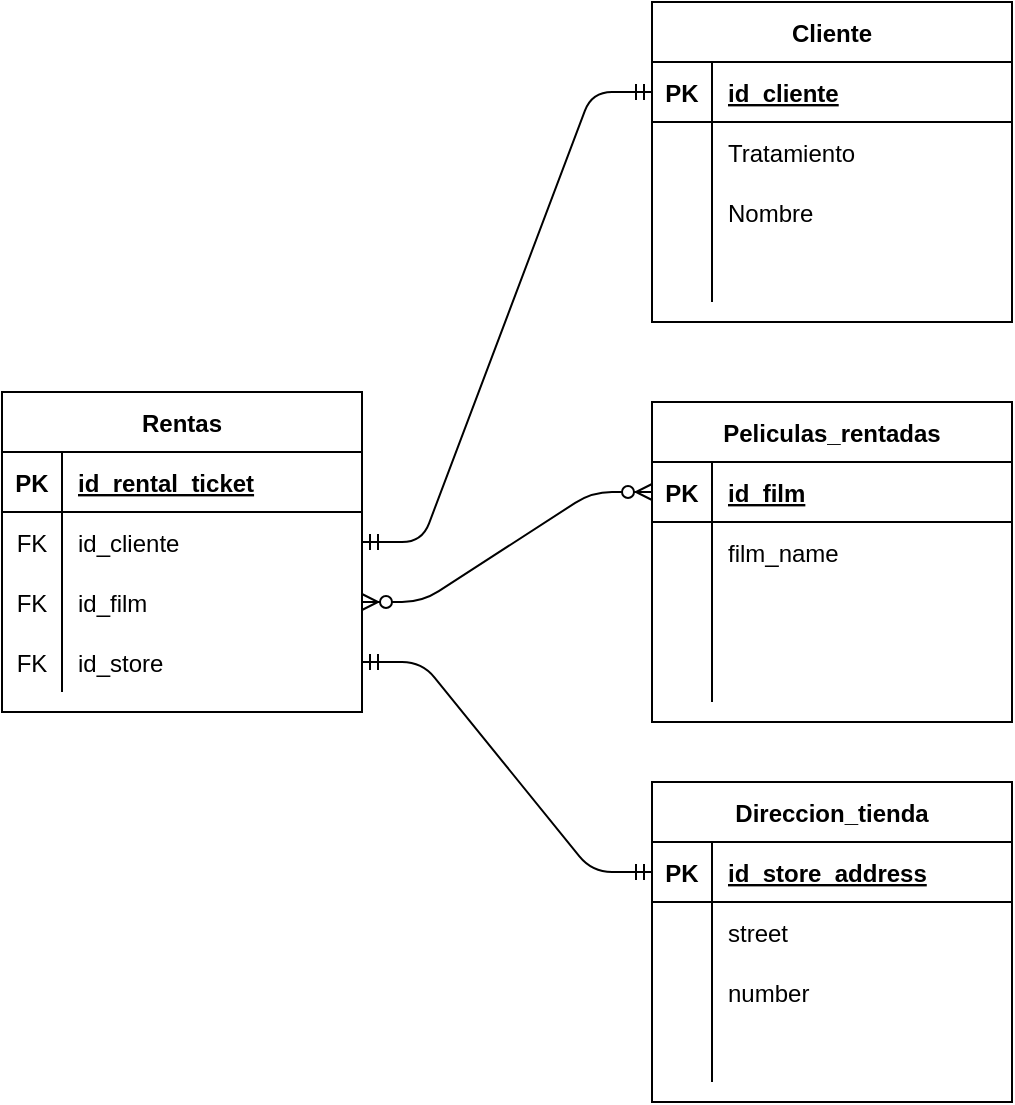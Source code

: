 <mxfile version="14.4.3" type="github" pages="2"><diagram id="NEgRuuoM1UhQb9E4R-l9" name="Page-1"><mxGraphModel dx="1296" dy="644" grid="1" gridSize="10" guides="1" tooltips="1" connect="1" arrows="1" fold="1" page="1" pageScale="1" pageWidth="850" pageHeight="1100" math="0" shadow="0"><root><mxCell id="0"/><mxCell id="1" parent="0"/><mxCell id="8-JknINteSQ402hzHEv4-1" value="Peliculas_rentadas" style="shape=table;startSize=30;container=1;collapsible=1;childLayout=tableLayout;fixedRows=1;rowLines=0;fontStyle=1;align=center;resizeLast=1;" vertex="1" parent="1"><mxGeometry x="570" y="245" width="180" height="160" as="geometry"/></mxCell><mxCell id="8-JknINteSQ402hzHEv4-2" value="" style="shape=partialRectangle;collapsible=0;dropTarget=0;pointerEvents=0;fillColor=none;top=0;left=0;bottom=1;right=0;points=[[0,0.5],[1,0.5]];portConstraint=eastwest;" vertex="1" parent="8-JknINteSQ402hzHEv4-1"><mxGeometry y="30" width="180" height="30" as="geometry"/></mxCell><mxCell id="8-JknINteSQ402hzHEv4-3" value="PK" style="shape=partialRectangle;connectable=0;fillColor=none;top=0;left=0;bottom=0;right=0;fontStyle=1;overflow=hidden;" vertex="1" parent="8-JknINteSQ402hzHEv4-2"><mxGeometry width="30" height="30" as="geometry"/></mxCell><mxCell id="8-JknINteSQ402hzHEv4-4" value="id_film" style="shape=partialRectangle;connectable=0;fillColor=none;top=0;left=0;bottom=0;right=0;align=left;spacingLeft=6;fontStyle=5;overflow=hidden;" vertex="1" parent="8-JknINteSQ402hzHEv4-2"><mxGeometry x="30" width="150" height="30" as="geometry"/></mxCell><mxCell id="8-JknINteSQ402hzHEv4-5" value="" style="shape=partialRectangle;collapsible=0;dropTarget=0;pointerEvents=0;fillColor=none;top=0;left=0;bottom=0;right=0;points=[[0,0.5],[1,0.5]];portConstraint=eastwest;" vertex="1" parent="8-JknINteSQ402hzHEv4-1"><mxGeometry y="60" width="180" height="30" as="geometry"/></mxCell><mxCell id="8-JknINteSQ402hzHEv4-6" value="" style="shape=partialRectangle;connectable=0;fillColor=none;top=0;left=0;bottom=0;right=0;editable=1;overflow=hidden;" vertex="1" parent="8-JknINteSQ402hzHEv4-5"><mxGeometry width="30" height="30" as="geometry"/></mxCell><mxCell id="8-JknINteSQ402hzHEv4-7" value="film_name" style="shape=partialRectangle;connectable=0;fillColor=none;top=0;left=0;bottom=0;right=0;align=left;spacingLeft=6;overflow=hidden;" vertex="1" parent="8-JknINteSQ402hzHEv4-5"><mxGeometry x="30" width="150" height="30" as="geometry"/></mxCell><mxCell id="8-JknINteSQ402hzHEv4-8" value="" style="shape=partialRectangle;collapsible=0;dropTarget=0;pointerEvents=0;fillColor=none;top=0;left=0;bottom=0;right=0;points=[[0,0.5],[1,0.5]];portConstraint=eastwest;" vertex="1" parent="8-JknINteSQ402hzHEv4-1"><mxGeometry y="90" width="180" height="30" as="geometry"/></mxCell><mxCell id="8-JknINteSQ402hzHEv4-9" value="" style="shape=partialRectangle;connectable=0;fillColor=none;top=0;left=0;bottom=0;right=0;editable=1;overflow=hidden;" vertex="1" parent="8-JknINteSQ402hzHEv4-8"><mxGeometry width="30" height="30" as="geometry"/></mxCell><mxCell id="8-JknINteSQ402hzHEv4-10" value="" style="shape=partialRectangle;connectable=0;fillColor=none;top=0;left=0;bottom=0;right=0;align=left;spacingLeft=6;overflow=hidden;" vertex="1" parent="8-JknINteSQ402hzHEv4-8"><mxGeometry x="30" width="150" height="30" as="geometry"/></mxCell><mxCell id="8-JknINteSQ402hzHEv4-11" value="" style="shape=partialRectangle;collapsible=0;dropTarget=0;pointerEvents=0;fillColor=none;top=0;left=0;bottom=0;right=0;points=[[0,0.5],[1,0.5]];portConstraint=eastwest;" vertex="1" parent="8-JknINteSQ402hzHEv4-1"><mxGeometry y="120" width="180" height="30" as="geometry"/></mxCell><mxCell id="8-JknINteSQ402hzHEv4-12" value="" style="shape=partialRectangle;connectable=0;fillColor=none;top=0;left=0;bottom=0;right=0;editable=1;overflow=hidden;" vertex="1" parent="8-JknINteSQ402hzHEv4-11"><mxGeometry width="30" height="30" as="geometry"/></mxCell><mxCell id="8-JknINteSQ402hzHEv4-13" value="" style="shape=partialRectangle;connectable=0;fillColor=none;top=0;left=0;bottom=0;right=0;align=left;spacingLeft=6;overflow=hidden;" vertex="1" parent="8-JknINteSQ402hzHEv4-11"><mxGeometry x="30" width="150" height="30" as="geometry"/></mxCell><mxCell id="8-JknINteSQ402hzHEv4-14" value="Direccion_tienda" style="shape=table;startSize=30;container=1;collapsible=1;childLayout=tableLayout;fixedRows=1;rowLines=0;fontStyle=1;align=center;resizeLast=1;" vertex="1" parent="1"><mxGeometry x="570" y="435" width="180" height="160" as="geometry"/></mxCell><mxCell id="8-JknINteSQ402hzHEv4-15" value="" style="shape=partialRectangle;collapsible=0;dropTarget=0;pointerEvents=0;fillColor=none;top=0;left=0;bottom=1;right=0;points=[[0,0.5],[1,0.5]];portConstraint=eastwest;" vertex="1" parent="8-JknINteSQ402hzHEv4-14"><mxGeometry y="30" width="180" height="30" as="geometry"/></mxCell><mxCell id="8-JknINteSQ402hzHEv4-16" value="PK" style="shape=partialRectangle;connectable=0;fillColor=none;top=0;left=0;bottom=0;right=0;fontStyle=1;overflow=hidden;" vertex="1" parent="8-JknINteSQ402hzHEv4-15"><mxGeometry width="30" height="30" as="geometry"/></mxCell><mxCell id="8-JknINteSQ402hzHEv4-17" value="id_store_address" style="shape=partialRectangle;connectable=0;fillColor=none;top=0;left=0;bottom=0;right=0;align=left;spacingLeft=6;fontStyle=5;overflow=hidden;" vertex="1" parent="8-JknINteSQ402hzHEv4-15"><mxGeometry x="30" width="150" height="30" as="geometry"/></mxCell><mxCell id="8-JknINteSQ402hzHEv4-18" value="" style="shape=partialRectangle;collapsible=0;dropTarget=0;pointerEvents=0;fillColor=none;top=0;left=0;bottom=0;right=0;points=[[0,0.5],[1,0.5]];portConstraint=eastwest;" vertex="1" parent="8-JknINteSQ402hzHEv4-14"><mxGeometry y="60" width="180" height="30" as="geometry"/></mxCell><mxCell id="8-JknINteSQ402hzHEv4-19" value="" style="shape=partialRectangle;connectable=0;fillColor=none;top=0;left=0;bottom=0;right=0;editable=1;overflow=hidden;" vertex="1" parent="8-JknINteSQ402hzHEv4-18"><mxGeometry width="30" height="30" as="geometry"/></mxCell><mxCell id="8-JknINteSQ402hzHEv4-20" value="street" style="shape=partialRectangle;connectable=0;fillColor=none;top=0;left=0;bottom=0;right=0;align=left;spacingLeft=6;overflow=hidden;" vertex="1" parent="8-JknINteSQ402hzHEv4-18"><mxGeometry x="30" width="150" height="30" as="geometry"/></mxCell><mxCell id="8-JknINteSQ402hzHEv4-21" value="" style="shape=partialRectangle;collapsible=0;dropTarget=0;pointerEvents=0;fillColor=none;top=0;left=0;bottom=0;right=0;points=[[0,0.5],[1,0.5]];portConstraint=eastwest;" vertex="1" parent="8-JknINteSQ402hzHEv4-14"><mxGeometry y="90" width="180" height="30" as="geometry"/></mxCell><mxCell id="8-JknINteSQ402hzHEv4-22" value="" style="shape=partialRectangle;connectable=0;fillColor=none;top=0;left=0;bottom=0;right=0;editable=1;overflow=hidden;" vertex="1" parent="8-JknINteSQ402hzHEv4-21"><mxGeometry width="30" height="30" as="geometry"/></mxCell><mxCell id="8-JknINteSQ402hzHEv4-23" value="number" style="shape=partialRectangle;connectable=0;fillColor=none;top=0;left=0;bottom=0;right=0;align=left;spacingLeft=6;overflow=hidden;" vertex="1" parent="8-JknINteSQ402hzHEv4-21"><mxGeometry x="30" width="150" height="30" as="geometry"/></mxCell><mxCell id="8-JknINteSQ402hzHEv4-24" value="" style="shape=partialRectangle;collapsible=0;dropTarget=0;pointerEvents=0;fillColor=none;top=0;left=0;bottom=0;right=0;points=[[0,0.5],[1,0.5]];portConstraint=eastwest;" vertex="1" parent="8-JknINteSQ402hzHEv4-14"><mxGeometry y="120" width="180" height="30" as="geometry"/></mxCell><mxCell id="8-JknINteSQ402hzHEv4-25" value="" style="shape=partialRectangle;connectable=0;fillColor=none;top=0;left=0;bottom=0;right=0;editable=1;overflow=hidden;" vertex="1" parent="8-JknINteSQ402hzHEv4-24"><mxGeometry width="30" height="30" as="geometry"/></mxCell><mxCell id="8-JknINteSQ402hzHEv4-26" value="" style="shape=partialRectangle;connectable=0;fillColor=none;top=0;left=0;bottom=0;right=0;align=left;spacingLeft=6;overflow=hidden;" vertex="1" parent="8-JknINteSQ402hzHEv4-24"><mxGeometry x="30" width="150" height="30" as="geometry"/></mxCell><mxCell id="8-JknINteSQ402hzHEv4-27" value="Cliente" style="shape=table;startSize=30;container=1;collapsible=1;childLayout=tableLayout;fixedRows=1;rowLines=0;fontStyle=1;align=center;resizeLast=1;" vertex="1" parent="1"><mxGeometry x="570" y="45" width="180" height="160" as="geometry"/></mxCell><mxCell id="8-JknINteSQ402hzHEv4-28" value="" style="shape=partialRectangle;collapsible=0;dropTarget=0;pointerEvents=0;fillColor=none;top=0;left=0;bottom=1;right=0;points=[[0,0.5],[1,0.5]];portConstraint=eastwest;" vertex="1" parent="8-JknINteSQ402hzHEv4-27"><mxGeometry y="30" width="180" height="30" as="geometry"/></mxCell><mxCell id="8-JknINteSQ402hzHEv4-29" value="PK" style="shape=partialRectangle;connectable=0;fillColor=none;top=0;left=0;bottom=0;right=0;fontStyle=1;overflow=hidden;" vertex="1" parent="8-JknINteSQ402hzHEv4-28"><mxGeometry width="30" height="30" as="geometry"/></mxCell><mxCell id="8-JknINteSQ402hzHEv4-30" value="id_cliente" style="shape=partialRectangle;connectable=0;fillColor=none;top=0;left=0;bottom=0;right=0;align=left;spacingLeft=6;fontStyle=5;overflow=hidden;" vertex="1" parent="8-JknINteSQ402hzHEv4-28"><mxGeometry x="30" width="150" height="30" as="geometry"/></mxCell><mxCell id="8-JknINteSQ402hzHEv4-31" value="" style="shape=partialRectangle;collapsible=0;dropTarget=0;pointerEvents=0;fillColor=none;top=0;left=0;bottom=0;right=0;points=[[0,0.5],[1,0.5]];portConstraint=eastwest;" vertex="1" parent="8-JknINteSQ402hzHEv4-27"><mxGeometry y="60" width="180" height="30" as="geometry"/></mxCell><mxCell id="8-JknINteSQ402hzHEv4-32" value="" style="shape=partialRectangle;connectable=0;fillColor=none;top=0;left=0;bottom=0;right=0;editable=1;overflow=hidden;" vertex="1" parent="8-JknINteSQ402hzHEv4-31"><mxGeometry width="30" height="30" as="geometry"/></mxCell><mxCell id="8-JknINteSQ402hzHEv4-33" value="Tratamiento" style="shape=partialRectangle;connectable=0;fillColor=none;top=0;left=0;bottom=0;right=0;align=left;spacingLeft=6;overflow=hidden;" vertex="1" parent="8-JknINteSQ402hzHEv4-31"><mxGeometry x="30" width="150" height="30" as="geometry"/></mxCell><mxCell id="8-JknINteSQ402hzHEv4-34" value="" style="shape=partialRectangle;collapsible=0;dropTarget=0;pointerEvents=0;fillColor=none;top=0;left=0;bottom=0;right=0;points=[[0,0.5],[1,0.5]];portConstraint=eastwest;" vertex="1" parent="8-JknINteSQ402hzHEv4-27"><mxGeometry y="90" width="180" height="30" as="geometry"/></mxCell><mxCell id="8-JknINteSQ402hzHEv4-35" value="" style="shape=partialRectangle;connectable=0;fillColor=none;top=0;left=0;bottom=0;right=0;editable=1;overflow=hidden;" vertex="1" parent="8-JknINteSQ402hzHEv4-34"><mxGeometry width="30" height="30" as="geometry"/></mxCell><mxCell id="8-JknINteSQ402hzHEv4-36" value="Nombre" style="shape=partialRectangle;connectable=0;fillColor=none;top=0;left=0;bottom=0;right=0;align=left;spacingLeft=6;overflow=hidden;" vertex="1" parent="8-JknINteSQ402hzHEv4-34"><mxGeometry x="30" width="150" height="30" as="geometry"/></mxCell><mxCell id="8-JknINteSQ402hzHEv4-37" value="" style="shape=partialRectangle;collapsible=0;dropTarget=0;pointerEvents=0;fillColor=none;top=0;left=0;bottom=0;right=0;points=[[0,0.5],[1,0.5]];portConstraint=eastwest;" vertex="1" parent="8-JknINteSQ402hzHEv4-27"><mxGeometry y="120" width="180" height="30" as="geometry"/></mxCell><mxCell id="8-JknINteSQ402hzHEv4-38" value="" style="shape=partialRectangle;connectable=0;fillColor=none;top=0;left=0;bottom=0;right=0;editable=1;overflow=hidden;" vertex="1" parent="8-JknINteSQ402hzHEv4-37"><mxGeometry width="30" height="30" as="geometry"/></mxCell><mxCell id="8-JknINteSQ402hzHEv4-39" value="" style="shape=partialRectangle;connectable=0;fillColor=none;top=0;left=0;bottom=0;right=0;align=left;spacingLeft=6;overflow=hidden;" vertex="1" parent="8-JknINteSQ402hzHEv4-37"><mxGeometry x="30" width="150" height="30" as="geometry"/></mxCell><mxCell id="8-JknINteSQ402hzHEv4-40" value="Rentas" style="shape=table;startSize=30;container=1;collapsible=1;childLayout=tableLayout;fixedRows=1;rowLines=0;fontStyle=1;align=center;resizeLast=1;" vertex="1" parent="1"><mxGeometry x="245" y="240" width="180" height="160" as="geometry"/></mxCell><mxCell id="8-JknINteSQ402hzHEv4-41" value="" style="shape=partialRectangle;collapsible=0;dropTarget=0;pointerEvents=0;fillColor=none;top=0;left=0;bottom=1;right=0;points=[[0,0.5],[1,0.5]];portConstraint=eastwest;" vertex="1" parent="8-JknINteSQ402hzHEv4-40"><mxGeometry y="30" width="180" height="30" as="geometry"/></mxCell><mxCell id="8-JknINteSQ402hzHEv4-42" value="PK" style="shape=partialRectangle;connectable=0;fillColor=none;top=0;left=0;bottom=0;right=0;fontStyle=1;overflow=hidden;" vertex="1" parent="8-JknINteSQ402hzHEv4-41"><mxGeometry width="30" height="30" as="geometry"/></mxCell><mxCell id="8-JknINteSQ402hzHEv4-43" value="id_rental_ticket" style="shape=partialRectangle;connectable=0;fillColor=none;top=0;left=0;bottom=0;right=0;align=left;spacingLeft=6;fontStyle=5;overflow=hidden;" vertex="1" parent="8-JknINteSQ402hzHEv4-41"><mxGeometry x="30" width="150" height="30" as="geometry"/></mxCell><mxCell id="8-JknINteSQ402hzHEv4-44" value="" style="shape=partialRectangle;collapsible=0;dropTarget=0;pointerEvents=0;fillColor=none;top=0;left=0;bottom=0;right=0;points=[[0,0.5],[1,0.5]];portConstraint=eastwest;" vertex="1" parent="8-JknINteSQ402hzHEv4-40"><mxGeometry y="60" width="180" height="30" as="geometry"/></mxCell><mxCell id="8-JknINteSQ402hzHEv4-45" value="FK" style="shape=partialRectangle;connectable=0;fillColor=none;top=0;left=0;bottom=0;right=0;editable=1;overflow=hidden;" vertex="1" parent="8-JknINteSQ402hzHEv4-44"><mxGeometry width="30" height="30" as="geometry"/></mxCell><mxCell id="8-JknINteSQ402hzHEv4-46" value="id_cliente" style="shape=partialRectangle;connectable=0;fillColor=none;top=0;left=0;bottom=0;right=0;align=left;spacingLeft=6;overflow=hidden;" vertex="1" parent="8-JknINteSQ402hzHEv4-44"><mxGeometry x="30" width="150" height="30" as="geometry"/></mxCell><mxCell id="8-JknINteSQ402hzHEv4-47" value="" style="shape=partialRectangle;collapsible=0;dropTarget=0;pointerEvents=0;fillColor=none;top=0;left=0;bottom=0;right=0;points=[[0,0.5],[1,0.5]];portConstraint=eastwest;" vertex="1" parent="8-JknINteSQ402hzHEv4-40"><mxGeometry y="90" width="180" height="30" as="geometry"/></mxCell><mxCell id="8-JknINteSQ402hzHEv4-48" value="FK" style="shape=partialRectangle;connectable=0;fillColor=none;top=0;left=0;bottom=0;right=0;editable=1;overflow=hidden;" vertex="1" parent="8-JknINteSQ402hzHEv4-47"><mxGeometry width="30" height="30" as="geometry"/></mxCell><mxCell id="8-JknINteSQ402hzHEv4-49" value="id_film" style="shape=partialRectangle;connectable=0;fillColor=none;top=0;left=0;bottom=0;right=0;align=left;spacingLeft=6;overflow=hidden;" vertex="1" parent="8-JknINteSQ402hzHEv4-47"><mxGeometry x="30" width="150" height="30" as="geometry"/></mxCell><mxCell id="8-JknINteSQ402hzHEv4-50" value="" style="shape=partialRectangle;collapsible=0;dropTarget=0;pointerEvents=0;fillColor=none;top=0;left=0;bottom=0;right=0;points=[[0,0.5],[1,0.5]];portConstraint=eastwest;" vertex="1" parent="8-JknINteSQ402hzHEv4-40"><mxGeometry y="120" width="180" height="30" as="geometry"/></mxCell><mxCell id="8-JknINteSQ402hzHEv4-51" value="FK" style="shape=partialRectangle;connectable=0;fillColor=none;top=0;left=0;bottom=0;right=0;editable=1;overflow=hidden;" vertex="1" parent="8-JknINteSQ402hzHEv4-50"><mxGeometry width="30" height="30" as="geometry"/></mxCell><mxCell id="8-JknINteSQ402hzHEv4-52" value="id_store" style="shape=partialRectangle;connectable=0;fillColor=none;top=0;left=0;bottom=0;right=0;align=left;spacingLeft=6;overflow=hidden;" vertex="1" parent="8-JknINteSQ402hzHEv4-50"><mxGeometry x="30" width="150" height="30" as="geometry"/></mxCell><mxCell id="8-JknINteSQ402hzHEv4-53" value="" style="edgeStyle=entityRelationEdgeStyle;fontSize=12;html=1;endArrow=ERmandOne;startArrow=ERmandOne;entryX=0;entryY=0.5;entryDx=0;entryDy=0;exitX=1;exitY=0.5;exitDx=0;exitDy=0;" edge="1" parent="1" source="8-JknINteSQ402hzHEv4-44" target="8-JknINteSQ402hzHEv4-28"><mxGeometry width="100" height="100" relative="1" as="geometry"><mxPoint x="460" y="400" as="sourcePoint"/><mxPoint x="560" y="300" as="targetPoint"/></mxGeometry></mxCell><mxCell id="8-JknINteSQ402hzHEv4-54" value="" style="edgeStyle=entityRelationEdgeStyle;fontSize=12;html=1;endArrow=ERzeroToMany;endFill=1;startArrow=ERzeroToMany;entryX=0;entryY=0.5;entryDx=0;entryDy=0;exitX=1;exitY=0.5;exitDx=0;exitDy=0;" edge="1" parent="1" source="8-JknINteSQ402hzHEv4-47" target="8-JknINteSQ402hzHEv4-2"><mxGeometry width="100" height="100" relative="1" as="geometry"><mxPoint x="460" y="400" as="sourcePoint"/><mxPoint x="560" y="300" as="targetPoint"/></mxGeometry></mxCell><mxCell id="8-JknINteSQ402hzHEv4-55" value="" style="edgeStyle=entityRelationEdgeStyle;fontSize=12;html=1;endArrow=ERmandOne;startArrow=ERmandOne;entryX=0;entryY=0.5;entryDx=0;entryDy=0;exitX=1;exitY=0.5;exitDx=0;exitDy=0;" edge="1" parent="1" source="8-JknINteSQ402hzHEv4-50" target="8-JknINteSQ402hzHEv4-15"><mxGeometry width="100" height="100" relative="1" as="geometry"><mxPoint x="460" y="400" as="sourcePoint"/><mxPoint x="560" y="300" as="targetPoint"/></mxGeometry></mxCell></root></mxGraphModel></diagram><diagram id="TUlr3EMmC8V29X5rCPql" name="Page-2"><mxGraphModel dx="1296" dy="644" grid="1" gridSize="10" guides="1" tooltips="1" connect="1" arrows="1" fold="1" page="1" pageScale="1" pageWidth="850" pageHeight="1100" math="0" shadow="0"><root><mxCell id="da1GRRpc4NBCvOBpt8IP-0"/><mxCell id="da1GRRpc4NBCvOBpt8IP-1" parent="da1GRRpc4NBCvOBpt8IP-0"/><mxCell id="da1GRRpc4NBCvOBpt8IP-2" value="CITAS" style="shape=table;startSize=30;container=1;collapsible=1;childLayout=tableLayout;fixedRows=1;rowLines=0;fontStyle=1;align=center;resizeLast=1;" vertex="1" parent="da1GRRpc4NBCvOBpt8IP-1"><mxGeometry x="330" y="200" width="180" height="190" as="geometry"/></mxCell><mxCell id="da1GRRpc4NBCvOBpt8IP-3" value="" style="shape=partialRectangle;collapsible=0;dropTarget=0;pointerEvents=0;fillColor=none;top=0;left=0;bottom=1;right=0;points=[[0,0.5],[1,0.5]];portConstraint=eastwest;" vertex="1" parent="da1GRRpc4NBCvOBpt8IP-2"><mxGeometry y="30" width="180" height="30" as="geometry"/></mxCell><mxCell id="da1GRRpc4NBCvOBpt8IP-4" value="PK" style="shape=partialRectangle;connectable=0;fillColor=none;top=0;left=0;bottom=0;right=0;fontStyle=1;overflow=hidden;" vertex="1" parent="da1GRRpc4NBCvOBpt8IP-3"><mxGeometry width="30" height="30" as="geometry"/></mxCell><mxCell id="da1GRRpc4NBCvOBpt8IP-5" value="id_cita" style="shape=partialRectangle;connectable=0;fillColor=none;top=0;left=0;bottom=0;right=0;align=left;spacingLeft=6;fontStyle=5;overflow=hidden;" vertex="1" parent="da1GRRpc4NBCvOBpt8IP-3"><mxGeometry x="30" width="150" height="30" as="geometry"/></mxCell><mxCell id="da1GRRpc4NBCvOBpt8IP-6" value="" style="shape=partialRectangle;collapsible=0;dropTarget=0;pointerEvents=0;fillColor=none;top=0;left=0;bottom=0;right=0;points=[[0,0.5],[1,0.5]];portConstraint=eastwest;" vertex="1" parent="da1GRRpc4NBCvOBpt8IP-2"><mxGeometry y="60" width="180" height="30" as="geometry"/></mxCell><mxCell id="da1GRRpc4NBCvOBpt8IP-7" value="FK" style="shape=partialRectangle;connectable=0;fillColor=none;top=0;left=0;bottom=0;right=0;editable=1;overflow=hidden;" vertex="1" parent="da1GRRpc4NBCvOBpt8IP-6"><mxGeometry width="30" height="30" as="geometry"/></mxCell><mxCell id="da1GRRpc4NBCvOBpt8IP-8" value="id_staff" style="shape=partialRectangle;connectable=0;fillColor=none;top=0;left=0;bottom=0;right=0;align=left;spacingLeft=6;overflow=hidden;" vertex="1" parent="da1GRRpc4NBCvOBpt8IP-6"><mxGeometry x="30" width="150" height="30" as="geometry"/></mxCell><mxCell id="da1GRRpc4NBCvOBpt8IP-9" value="" style="shape=partialRectangle;collapsible=0;dropTarget=0;pointerEvents=0;fillColor=none;top=0;left=0;bottom=0;right=0;points=[[0,0.5],[1,0.5]];portConstraint=eastwest;" vertex="1" parent="da1GRRpc4NBCvOBpt8IP-2"><mxGeometry y="90" width="180" height="30" as="geometry"/></mxCell><mxCell id="da1GRRpc4NBCvOBpt8IP-10" value="FK" style="shape=partialRectangle;connectable=0;fillColor=none;top=0;left=0;bottom=0;right=0;editable=1;overflow=hidden;" vertex="1" parent="da1GRRpc4NBCvOBpt8IP-9"><mxGeometry width="30" height="30" as="geometry"/></mxCell><mxCell id="da1GRRpc4NBCvOBpt8IP-11" value="id_paciente" style="shape=partialRectangle;connectable=0;fillColor=none;top=0;left=0;bottom=0;right=0;align=left;spacingLeft=6;overflow=hidden;" vertex="1" parent="da1GRRpc4NBCvOBpt8IP-9"><mxGeometry x="30" width="150" height="30" as="geometry"/></mxCell><mxCell id="da1GRRpc4NBCvOBpt8IP-12" value="" style="shape=partialRectangle;collapsible=0;dropTarget=0;pointerEvents=0;fillColor=none;top=0;left=0;bottom=0;right=0;points=[[0,0.5],[1,0.5]];portConstraint=eastwest;" vertex="1" parent="da1GRRpc4NBCvOBpt8IP-2"><mxGeometry y="120" width="180" height="30" as="geometry"/></mxCell><mxCell id="da1GRRpc4NBCvOBpt8IP-13" value="" style="shape=partialRectangle;connectable=0;fillColor=none;top=0;left=0;bottom=0;right=0;editable=1;overflow=hidden;" vertex="1" parent="da1GRRpc4NBCvOBpt8IP-12"><mxGeometry width="30" height="30" as="geometry"/></mxCell><mxCell id="da1GRRpc4NBCvOBpt8IP-14" value="fecha_cita" style="shape=partialRectangle;connectable=0;fillColor=none;top=0;left=0;bottom=0;right=0;align=left;spacingLeft=6;overflow=hidden;" vertex="1" parent="da1GRRpc4NBCvOBpt8IP-12"><mxGeometry x="30" width="150" height="30" as="geometry"/></mxCell><mxCell id="da1GRRpc4NBCvOBpt8IP-57" value="" style="shape=partialRectangle;collapsible=0;dropTarget=0;pointerEvents=0;fillColor=none;top=0;left=0;bottom=0;right=0;points=[[0,0.5],[1,0.5]];portConstraint=eastwest;" vertex="1" parent="da1GRRpc4NBCvOBpt8IP-2"><mxGeometry y="150" width="180" height="30" as="geometry"/></mxCell><mxCell id="da1GRRpc4NBCvOBpt8IP-58" value="FK" style="shape=partialRectangle;connectable=0;fillColor=none;top=0;left=0;bottom=0;right=0;editable=1;overflow=hidden;" vertex="1" parent="da1GRRpc4NBCvOBpt8IP-57"><mxGeometry width="30" height="30" as="geometry"/></mxCell><mxCell id="da1GRRpc4NBCvOBpt8IP-59" value="id_cirugía" style="shape=partialRectangle;connectable=0;fillColor=none;top=0;left=0;bottom=0;right=0;align=left;spacingLeft=6;overflow=hidden;" vertex="1" parent="da1GRRpc4NBCvOBpt8IP-57"><mxGeometry x="30" width="150" height="30" as="geometry"/></mxCell><mxCell id="da1GRRpc4NBCvOBpt8IP-15" value="Cirugías" style="shape=table;startSize=30;container=1;collapsible=1;childLayout=tableLayout;fixedRows=1;rowLines=0;fontStyle=1;align=center;resizeLast=1;" vertex="1" parent="da1GRRpc4NBCvOBpt8IP-1"><mxGeometry x="610" y="400" width="180" height="160" as="geometry"/></mxCell><mxCell id="da1GRRpc4NBCvOBpt8IP-16" value="" style="shape=partialRectangle;collapsible=0;dropTarget=0;pointerEvents=0;fillColor=none;top=0;left=0;bottom=1;right=0;points=[[0,0.5],[1,0.5]];portConstraint=eastwest;" vertex="1" parent="da1GRRpc4NBCvOBpt8IP-15"><mxGeometry y="30" width="180" height="30" as="geometry"/></mxCell><mxCell id="da1GRRpc4NBCvOBpt8IP-17" value="PK" style="shape=partialRectangle;connectable=0;fillColor=none;top=0;left=0;bottom=0;right=0;fontStyle=1;overflow=hidden;" vertex="1" parent="da1GRRpc4NBCvOBpt8IP-16"><mxGeometry width="30" height="30" as="geometry"/></mxCell><mxCell id="da1GRRpc4NBCvOBpt8IP-18" value="id_cirugía" style="shape=partialRectangle;connectable=0;fillColor=none;top=0;left=0;bottom=0;right=0;align=left;spacingLeft=6;fontStyle=5;overflow=hidden;" vertex="1" parent="da1GRRpc4NBCvOBpt8IP-16"><mxGeometry x="30" width="150" height="30" as="geometry"/></mxCell><mxCell id="da1GRRpc4NBCvOBpt8IP-19" value="" style="shape=partialRectangle;collapsible=0;dropTarget=0;pointerEvents=0;fillColor=none;top=0;left=0;bottom=0;right=0;points=[[0,0.5],[1,0.5]];portConstraint=eastwest;" vertex="1" parent="da1GRRpc4NBCvOBpt8IP-15"><mxGeometry y="60" width="180" height="30" as="geometry"/></mxCell><mxCell id="da1GRRpc4NBCvOBpt8IP-20" value="" style="shape=partialRectangle;connectable=0;fillColor=none;top=0;left=0;bottom=0;right=0;editable=1;overflow=hidden;" vertex="1" parent="da1GRRpc4NBCvOBpt8IP-19"><mxGeometry width="30" height="30" as="geometry"/></mxCell><mxCell id="da1GRRpc4NBCvOBpt8IP-21" value="nombre_cirugía" style="shape=partialRectangle;connectable=0;fillColor=none;top=0;left=0;bottom=0;right=0;align=left;spacingLeft=6;overflow=hidden;" vertex="1" parent="da1GRRpc4NBCvOBpt8IP-19"><mxGeometry x="30" width="150" height="30" as="geometry"/></mxCell><mxCell id="da1GRRpc4NBCvOBpt8IP-22" value="" style="shape=partialRectangle;collapsible=0;dropTarget=0;pointerEvents=0;fillColor=none;top=0;left=0;bottom=0;right=0;points=[[0,0.5],[1,0.5]];portConstraint=eastwest;" vertex="1" parent="da1GRRpc4NBCvOBpt8IP-15"><mxGeometry y="90" width="180" height="30" as="geometry"/></mxCell><mxCell id="da1GRRpc4NBCvOBpt8IP-23" value="" style="shape=partialRectangle;connectable=0;fillColor=none;top=0;left=0;bottom=0;right=0;editable=1;overflow=hidden;" vertex="1" parent="da1GRRpc4NBCvOBpt8IP-22"><mxGeometry width="30" height="30" as="geometry"/></mxCell><mxCell id="da1GRRpc4NBCvOBpt8IP-24" value="" style="shape=partialRectangle;connectable=0;fillColor=none;top=0;left=0;bottom=0;right=0;align=left;spacingLeft=6;overflow=hidden;" vertex="1" parent="da1GRRpc4NBCvOBpt8IP-22"><mxGeometry x="30" width="150" height="30" as="geometry"/></mxCell><mxCell id="da1GRRpc4NBCvOBpt8IP-25" value="" style="shape=partialRectangle;collapsible=0;dropTarget=0;pointerEvents=0;fillColor=none;top=0;left=0;bottom=0;right=0;points=[[0,0.5],[1,0.5]];portConstraint=eastwest;" vertex="1" parent="da1GRRpc4NBCvOBpt8IP-15"><mxGeometry y="120" width="180" height="30" as="geometry"/></mxCell><mxCell id="da1GRRpc4NBCvOBpt8IP-26" value="" style="shape=partialRectangle;connectable=0;fillColor=none;top=0;left=0;bottom=0;right=0;editable=1;overflow=hidden;" vertex="1" parent="da1GRRpc4NBCvOBpt8IP-25"><mxGeometry width="30" height="30" as="geometry"/></mxCell><mxCell id="da1GRRpc4NBCvOBpt8IP-27" value="" style="shape=partialRectangle;connectable=0;fillColor=none;top=0;left=0;bottom=0;right=0;align=left;spacingLeft=6;overflow=hidden;" vertex="1" parent="da1GRRpc4NBCvOBpt8IP-25"><mxGeometry x="30" width="150" height="30" as="geometry"/></mxCell><mxCell id="da1GRRpc4NBCvOBpt8IP-28" value="Staff" style="shape=table;startSize=30;container=1;collapsible=1;childLayout=tableLayout;fixedRows=1;rowLines=0;fontStyle=1;align=center;resizeLast=1;" vertex="1" parent="da1GRRpc4NBCvOBpt8IP-1"><mxGeometry x="610" y="10" width="180" height="150" as="geometry"/></mxCell><mxCell id="da1GRRpc4NBCvOBpt8IP-29" value="" style="shape=partialRectangle;collapsible=0;dropTarget=0;pointerEvents=0;fillColor=none;top=0;left=0;bottom=1;right=0;points=[[0,0.5],[1,0.5]];portConstraint=eastwest;" vertex="1" parent="da1GRRpc4NBCvOBpt8IP-28"><mxGeometry y="30" width="180" height="30" as="geometry"/></mxCell><mxCell id="da1GRRpc4NBCvOBpt8IP-30" value="PK" style="shape=partialRectangle;connectable=0;fillColor=none;top=0;left=0;bottom=0;right=0;fontStyle=1;overflow=hidden;" vertex="1" parent="da1GRRpc4NBCvOBpt8IP-29"><mxGeometry width="30" height="30" as="geometry"/></mxCell><mxCell id="da1GRRpc4NBCvOBpt8IP-31" value="id_staff" style="shape=partialRectangle;connectable=0;fillColor=none;top=0;left=0;bottom=0;right=0;align=left;spacingLeft=6;fontStyle=5;overflow=hidden;" vertex="1" parent="da1GRRpc4NBCvOBpt8IP-29"><mxGeometry x="30" width="150" height="30" as="geometry"/></mxCell><mxCell id="da1GRRpc4NBCvOBpt8IP-32" value="" style="shape=partialRectangle;collapsible=0;dropTarget=0;pointerEvents=0;fillColor=none;top=0;left=0;bottom=0;right=0;points=[[0,0.5],[1,0.5]];portConstraint=eastwest;" vertex="1" parent="da1GRRpc4NBCvOBpt8IP-28"><mxGeometry y="60" width="180" height="30" as="geometry"/></mxCell><mxCell id="da1GRRpc4NBCvOBpt8IP-33" value="" style="shape=partialRectangle;connectable=0;fillColor=none;top=0;left=0;bottom=0;right=0;editable=1;overflow=hidden;" vertex="1" parent="da1GRRpc4NBCvOBpt8IP-32"><mxGeometry width="30" height="30" as="geometry"/></mxCell><mxCell id="da1GRRpc4NBCvOBpt8IP-34" value="nombre_dentista" style="shape=partialRectangle;connectable=0;fillColor=none;top=0;left=0;bottom=0;right=0;align=left;spacingLeft=6;overflow=hidden;" vertex="1" parent="da1GRRpc4NBCvOBpt8IP-32"><mxGeometry x="30" width="150" height="30" as="geometry"/></mxCell><mxCell id="da1GRRpc4NBCvOBpt8IP-35" value="" style="shape=partialRectangle;collapsible=0;dropTarget=0;pointerEvents=0;fillColor=none;top=0;left=0;bottom=0;right=0;points=[[0,0.5],[1,0.5]];portConstraint=eastwest;" vertex="1" parent="da1GRRpc4NBCvOBpt8IP-28"><mxGeometry y="90" width="180" height="20" as="geometry"/></mxCell><mxCell id="da1GRRpc4NBCvOBpt8IP-36" value="" style="shape=partialRectangle;connectable=0;fillColor=none;top=0;left=0;bottom=0;right=0;editable=1;overflow=hidden;" vertex="1" parent="da1GRRpc4NBCvOBpt8IP-35"><mxGeometry width="30" height="20" as="geometry"/></mxCell><mxCell id="da1GRRpc4NBCvOBpt8IP-37" value="" style="shape=partialRectangle;connectable=0;fillColor=none;top=0;left=0;bottom=0;right=0;align=left;spacingLeft=6;overflow=hidden;" vertex="1" parent="da1GRRpc4NBCvOBpt8IP-35"><mxGeometry x="30" width="150" height="20" as="geometry"/></mxCell><mxCell id="da1GRRpc4NBCvOBpt8IP-38" value="" style="shape=partialRectangle;collapsible=0;dropTarget=0;pointerEvents=0;fillColor=none;top=0;left=0;bottom=0;right=0;points=[[0,0.5],[1,0.5]];portConstraint=eastwest;" vertex="1" parent="da1GRRpc4NBCvOBpt8IP-28"><mxGeometry y="110" width="180" height="30" as="geometry"/></mxCell><mxCell id="da1GRRpc4NBCvOBpt8IP-39" value="" style="shape=partialRectangle;connectable=0;fillColor=none;top=0;left=0;bottom=0;right=0;editable=1;overflow=hidden;" vertex="1" parent="da1GRRpc4NBCvOBpt8IP-38"><mxGeometry width="30" height="30" as="geometry"/></mxCell><mxCell id="da1GRRpc4NBCvOBpt8IP-40" value="" style="shape=partialRectangle;connectable=0;fillColor=none;top=0;left=0;bottom=0;right=0;align=left;spacingLeft=6;overflow=hidden;" vertex="1" parent="da1GRRpc4NBCvOBpt8IP-38"><mxGeometry x="30" width="150" height="30" as="geometry"/></mxCell><mxCell id="da1GRRpc4NBCvOBpt8IP-41" value="Pacientes" style="shape=table;startSize=30;container=1;collapsible=1;childLayout=tableLayout;fixedRows=1;rowLines=0;fontStyle=1;align=center;resizeLast=1;" vertex="1" parent="da1GRRpc4NBCvOBpt8IP-1"><mxGeometry x="610" y="200" width="180" height="160" as="geometry"/></mxCell><mxCell id="da1GRRpc4NBCvOBpt8IP-42" value="" style="shape=partialRectangle;collapsible=0;dropTarget=0;pointerEvents=0;fillColor=none;top=0;left=0;bottom=1;right=0;points=[[0,0.5],[1,0.5]];portConstraint=eastwest;" vertex="1" parent="da1GRRpc4NBCvOBpt8IP-41"><mxGeometry y="30" width="180" height="30" as="geometry"/></mxCell><mxCell id="da1GRRpc4NBCvOBpt8IP-43" value="PK" style="shape=partialRectangle;connectable=0;fillColor=none;top=0;left=0;bottom=0;right=0;fontStyle=1;overflow=hidden;" vertex="1" parent="da1GRRpc4NBCvOBpt8IP-42"><mxGeometry width="30" height="30" as="geometry"/></mxCell><mxCell id="da1GRRpc4NBCvOBpt8IP-44" value="id_paciente" style="shape=partialRectangle;connectable=0;fillColor=none;top=0;left=0;bottom=0;right=0;align=left;spacingLeft=6;fontStyle=5;overflow=hidden;" vertex="1" parent="da1GRRpc4NBCvOBpt8IP-42"><mxGeometry x="30" width="150" height="30" as="geometry"/></mxCell><mxCell id="da1GRRpc4NBCvOBpt8IP-45" value="" style="shape=partialRectangle;collapsible=0;dropTarget=0;pointerEvents=0;fillColor=none;top=0;left=0;bottom=0;right=0;points=[[0,0.5],[1,0.5]];portConstraint=eastwest;" vertex="1" parent="da1GRRpc4NBCvOBpt8IP-41"><mxGeometry y="60" width="180" height="30" as="geometry"/></mxCell><mxCell id="da1GRRpc4NBCvOBpt8IP-46" value="" style="shape=partialRectangle;connectable=0;fillColor=none;top=0;left=0;bottom=0;right=0;editable=1;overflow=hidden;" vertex="1" parent="da1GRRpc4NBCvOBpt8IP-45"><mxGeometry width="30" height="30" as="geometry"/></mxCell><mxCell id="da1GRRpc4NBCvOBpt8IP-47" value="Nombre_paciente" style="shape=partialRectangle;connectable=0;fillColor=none;top=0;left=0;bottom=0;right=0;align=left;spacingLeft=6;overflow=hidden;" vertex="1" parent="da1GRRpc4NBCvOBpt8IP-45"><mxGeometry x="30" width="150" height="30" as="geometry"/></mxCell><mxCell id="da1GRRpc4NBCvOBpt8IP-48" value="" style="shape=partialRectangle;collapsible=0;dropTarget=0;pointerEvents=0;fillColor=none;top=0;left=0;bottom=0;right=0;points=[[0,0.5],[1,0.5]];portConstraint=eastwest;" vertex="1" parent="da1GRRpc4NBCvOBpt8IP-41"><mxGeometry y="90" width="180" height="30" as="geometry"/></mxCell><mxCell id="da1GRRpc4NBCvOBpt8IP-49" value="" style="shape=partialRectangle;connectable=0;fillColor=none;top=0;left=0;bottom=0;right=0;editable=1;overflow=hidden;" vertex="1" parent="da1GRRpc4NBCvOBpt8IP-48"><mxGeometry width="30" height="30" as="geometry"/></mxCell><mxCell id="da1GRRpc4NBCvOBpt8IP-50" value="" style="shape=partialRectangle;connectable=0;fillColor=none;top=0;left=0;bottom=0;right=0;align=left;spacingLeft=6;overflow=hidden;" vertex="1" parent="da1GRRpc4NBCvOBpt8IP-48"><mxGeometry x="30" width="150" height="30" as="geometry"/></mxCell><mxCell id="da1GRRpc4NBCvOBpt8IP-51" value="" style="shape=partialRectangle;collapsible=0;dropTarget=0;pointerEvents=0;fillColor=none;top=0;left=0;bottom=0;right=0;points=[[0,0.5],[1,0.5]];portConstraint=eastwest;" vertex="1" parent="da1GRRpc4NBCvOBpt8IP-41"><mxGeometry y="120" width="180" height="30" as="geometry"/></mxCell><mxCell id="da1GRRpc4NBCvOBpt8IP-52" value="" style="shape=partialRectangle;connectable=0;fillColor=none;top=0;left=0;bottom=0;right=0;editable=1;overflow=hidden;" vertex="1" parent="da1GRRpc4NBCvOBpt8IP-51"><mxGeometry width="30" height="30" as="geometry"/></mxCell><mxCell id="da1GRRpc4NBCvOBpt8IP-53" value="" style="shape=partialRectangle;connectable=0;fillColor=none;top=0;left=0;bottom=0;right=0;align=left;spacingLeft=6;overflow=hidden;" vertex="1" parent="da1GRRpc4NBCvOBpt8IP-51"><mxGeometry x="30" width="150" height="30" as="geometry"/></mxCell><mxCell id="da1GRRpc4NBCvOBpt8IP-54" value="" style="edgeStyle=entityRelationEdgeStyle;fontSize=12;html=1;endArrow=ERmandOne;startArrow=ERmandOne;entryX=0;entryY=0.5;entryDx=0;entryDy=0;exitX=1;exitY=0.5;exitDx=0;exitDy=0;" edge="1" parent="da1GRRpc4NBCvOBpt8IP-1" source="da1GRRpc4NBCvOBpt8IP-6" target="da1GRRpc4NBCvOBpt8IP-29"><mxGeometry width="100" height="100" relative="1" as="geometry"><mxPoint x="470" y="310" as="sourcePoint"/><mxPoint x="570" y="210" as="targetPoint"/></mxGeometry></mxCell><mxCell id="da1GRRpc4NBCvOBpt8IP-55" value="" style="edgeStyle=entityRelationEdgeStyle;fontSize=12;html=1;endArrow=ERmandOne;startArrow=ERmandOne;exitX=1;exitY=0.5;exitDx=0;exitDy=0;entryX=0;entryY=0.5;entryDx=0;entryDy=0;" edge="1" parent="da1GRRpc4NBCvOBpt8IP-1" source="da1GRRpc4NBCvOBpt8IP-9" target="da1GRRpc4NBCvOBpt8IP-42"><mxGeometry width="100" height="100" relative="1" as="geometry"><mxPoint x="470" y="310" as="sourcePoint"/><mxPoint x="570" y="210" as="targetPoint"/></mxGeometry></mxCell><mxCell id="da1GRRpc4NBCvOBpt8IP-60" value="" style="edgeStyle=entityRelationEdgeStyle;fontSize=12;html=1;endArrow=ERmandOne;startArrow=ERmandOne;exitX=1;exitY=0.5;exitDx=0;exitDy=0;entryX=0;entryY=0.5;entryDx=0;entryDy=0;" edge="1" parent="da1GRRpc4NBCvOBpt8IP-1" source="da1GRRpc4NBCvOBpt8IP-57" target="da1GRRpc4NBCvOBpt8IP-16"><mxGeometry width="100" height="100" relative="1" as="geometry"><mxPoint x="470" y="310" as="sourcePoint"/><mxPoint x="570" y="210" as="targetPoint"/></mxGeometry></mxCell></root></mxGraphModel></diagram></mxfile>
